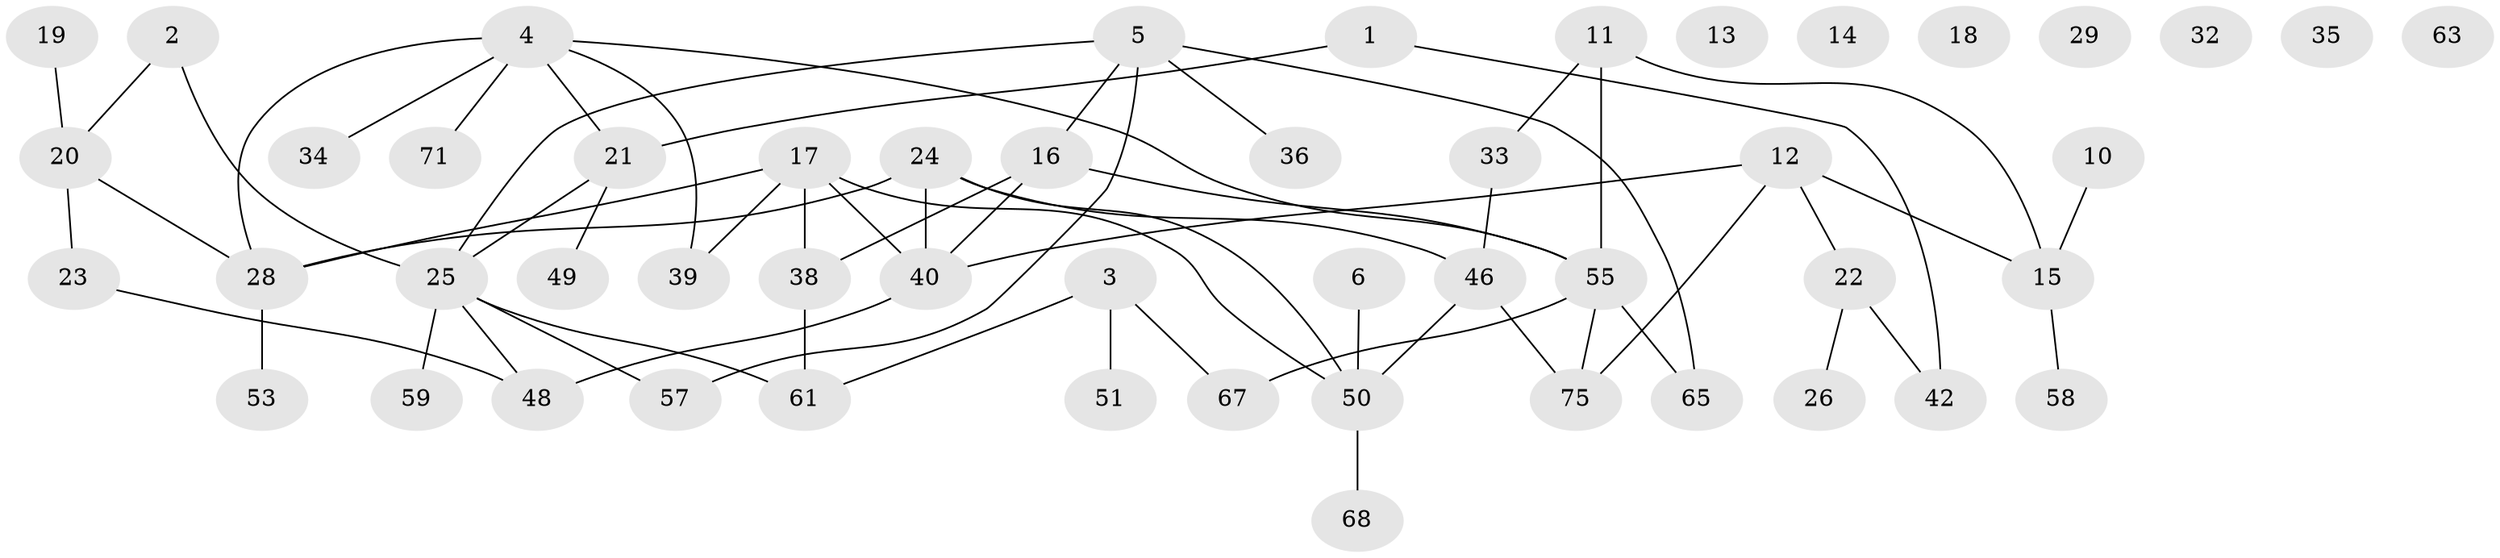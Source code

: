 // original degree distribution, {1: 0.23684210526315788, 2: 0.25, 4: 0.19736842105263158, 3: 0.18421052631578946, 5: 0.05263157894736842, 0: 0.07894736842105263}
// Generated by graph-tools (version 1.1) at 2025/41/03/06/25 10:41:19]
// undirected, 51 vertices, 62 edges
graph export_dot {
graph [start="1"]
  node [color=gray90,style=filled];
  1 [super="+7"];
  2;
  3 [super="+9"];
  4 [super="+37"];
  5 [super="+8"];
  6;
  10;
  11 [super="+27"];
  12 [super="+41"];
  13;
  14;
  15 [super="+70"];
  16 [super="+60"];
  17 [super="+44"];
  18;
  19;
  20 [super="+54"];
  21 [super="+72"];
  22 [super="+31"];
  23 [super="+30"];
  24 [super="+52"];
  25 [super="+64"];
  26;
  28 [super="+43"];
  29;
  32 [super="+56"];
  33;
  34;
  35;
  36;
  38 [super="+45"];
  39 [super="+66"];
  40 [super="+73"];
  42;
  46 [super="+47"];
  48 [super="+62"];
  49;
  50 [super="+76"];
  51;
  53;
  55 [super="+69"];
  57 [super="+74"];
  58;
  59;
  61;
  63;
  65;
  67;
  68;
  71;
  75;
  1 -- 42;
  1 -- 21;
  2 -- 20;
  2 -- 25;
  3 -- 51;
  3 -- 67;
  3 -- 61;
  4 -- 28;
  4 -- 34;
  4 -- 21;
  4 -- 55;
  4 -- 71;
  4 -- 39;
  5 -- 16;
  5 -- 36;
  5 -- 65;
  5 -- 25;
  5 -- 57;
  6 -- 50;
  10 -- 15;
  11 -- 33;
  11 -- 55;
  11 -- 15;
  12 -- 75 [weight=2];
  12 -- 22;
  12 -- 15;
  12 -- 40;
  15 -- 58;
  16 -- 40;
  16 -- 55;
  16 -- 38;
  17 -- 39;
  17 -- 50;
  17 -- 38;
  17 -- 40;
  17 -- 28;
  19 -- 20 [weight=2];
  20 -- 23;
  20 -- 28;
  21 -- 49;
  21 -- 25;
  22 -- 26;
  22 -- 42;
  23 -- 48;
  24 -- 50;
  24 -- 46;
  24 -- 28;
  24 -- 40;
  25 -- 61;
  25 -- 57;
  25 -- 59;
  25 -- 48;
  28 -- 53;
  33 -- 46;
  38 -- 61;
  40 -- 48;
  46 -- 75;
  46 -- 50;
  50 -- 68;
  55 -- 67;
  55 -- 65;
  55 -- 75;
}
